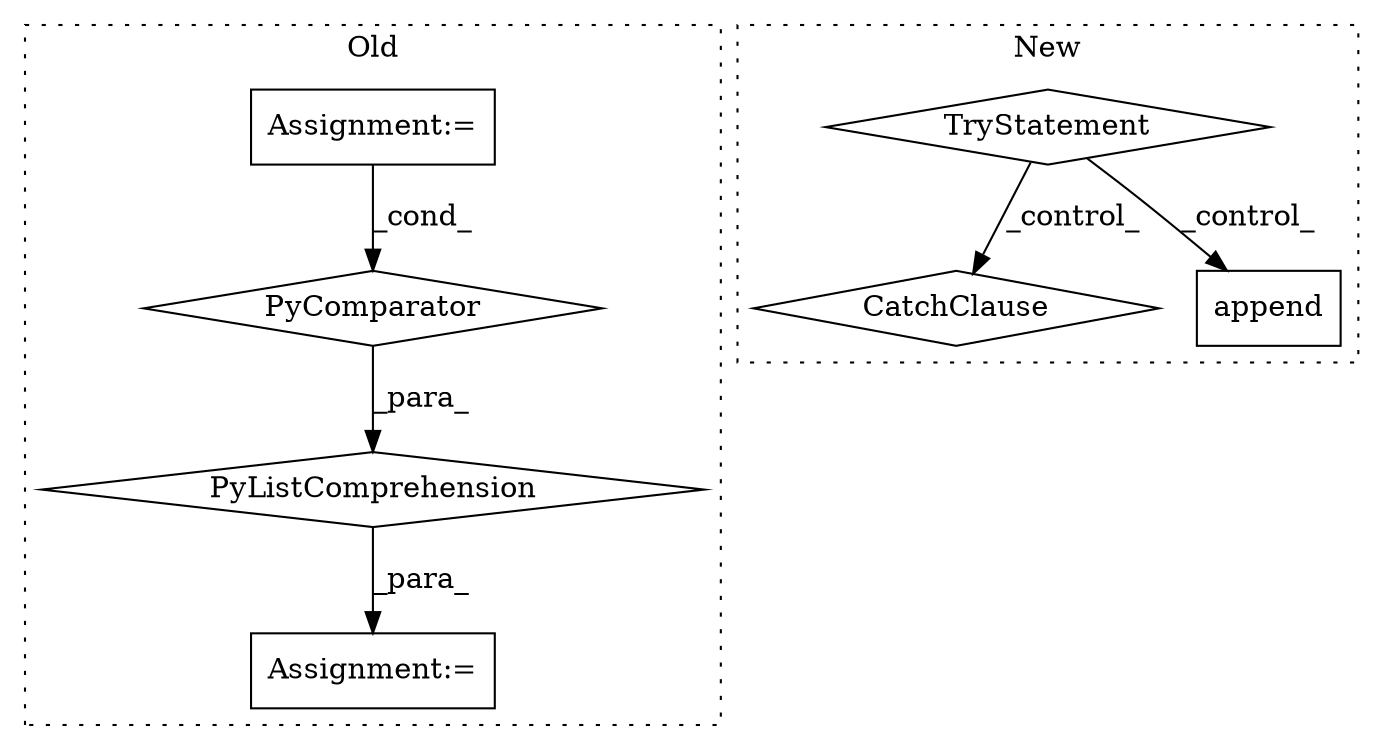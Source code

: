 digraph G {
subgraph cluster0 {
1 [label="PyListComprehension" a="109" s="297" l="124" shape="diamond"];
4 [label="Assignment:=" a="7" s="359" l="54" shape="box"];
5 [label="PyComparator" a="113" s="359" l="54" shape="diamond"];
6 [label="Assignment:=" a="7" s="278" l="1" shape="box"];
label = "Old";
style="dotted";
}
subgraph cluster1 {
2 [label="TryStatement" a="54" s="333" l="4" shape="diamond"];
3 [label="CatchClause" a="12" s="374,398" l="11,2" shape="diamond"];
7 [label="append" a="32" s="354,364" l="7,1" shape="box"];
label = "New";
style="dotted";
}
1 -> 6 [label="_para_"];
2 -> 7 [label="_control_"];
2 -> 3 [label="_control_"];
4 -> 5 [label="_cond_"];
5 -> 1 [label="_para_"];
}